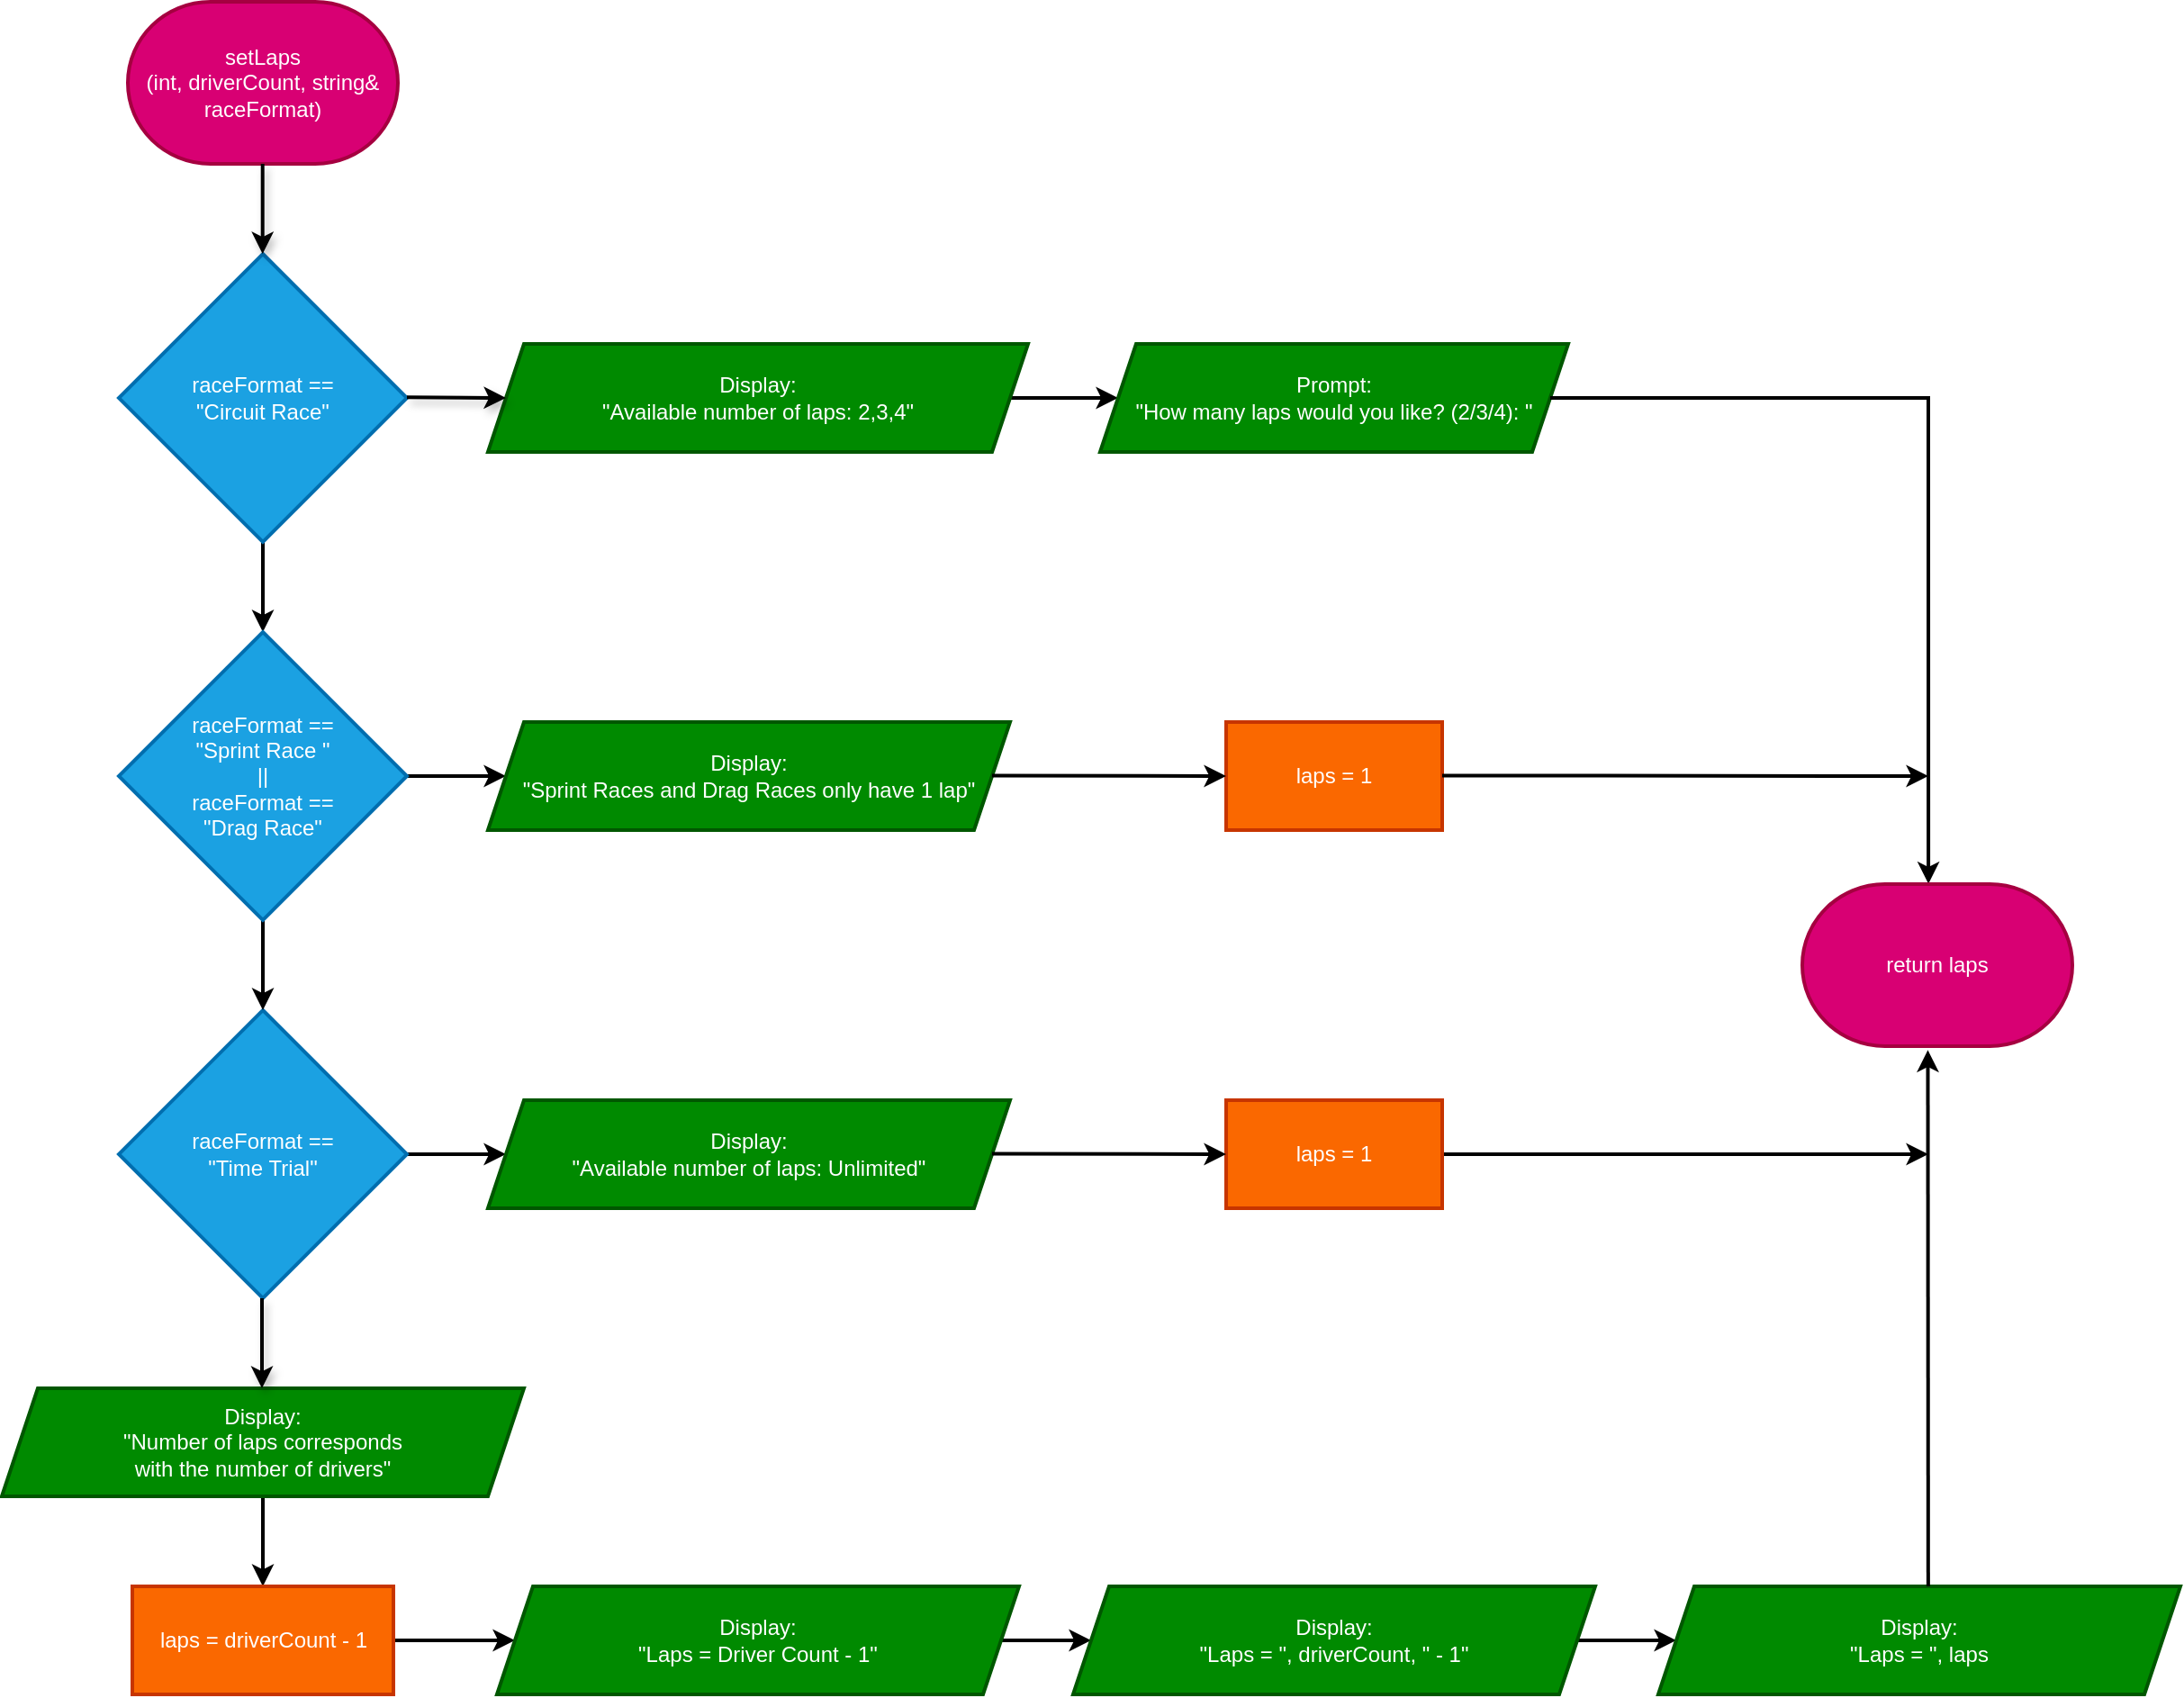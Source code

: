 <mxfile>
    <diagram id="Tx2Fddufj8c5OiNV1tLP" name="Page-1">
        <mxGraphModel dx="1773" dy="896" grid="1" gridSize="10" guides="1" tooltips="1" connect="1" arrows="1" fold="1" page="0" pageScale="1" pageWidth="827" pageHeight="1169" math="0" shadow="0">
            <root>
                <mxCell id="0"/>
                <mxCell id="1" parent="0"/>
                <mxCell id="2" value="setLaps&lt;br&gt;(int, driverCount, string&amp;amp; raceFormat)" style="strokeWidth=2;html=1;shape=mxgraph.flowchart.terminator;whiteSpace=wrap;fillColor=#d80073;fontColor=#ffffff;strokeColor=#A50040;" vertex="1" parent="1">
                    <mxGeometry x="180" y="70" width="150" height="90" as="geometry"/>
                </mxCell>
                <mxCell id="37" value="" style="edgeStyle=none;html=1;strokeWidth=2;" edge="1" parent="1" source="5" target="20">
                    <mxGeometry relative="1" as="geometry"/>
                </mxCell>
                <mxCell id="5" value="raceFormat ==&lt;br&gt;&quot;Time Trial&quot;" style="rhombus;whiteSpace=wrap;html=1;strokeWidth=2;fillColor=#1ba1e2;fontColor=#ffffff;strokeColor=#006EAF;" vertex="1" parent="1">
                    <mxGeometry x="175" y="630" width="160" height="160" as="geometry"/>
                </mxCell>
                <mxCell id="14" value="" style="edgeStyle=none;html=1;strokeWidth=2;" edge="1" parent="1" source="6" target="7">
                    <mxGeometry relative="1" as="geometry"/>
                </mxCell>
                <mxCell id="6" value="&lt;span style=&quot;&quot;&gt;&lt;font style=&quot;color: rgb(255, 255, 255);&quot;&gt;raceFormat ==&lt;br&gt;&quot;Circuit Race&quot;&lt;/font&gt;&lt;/span&gt;" style="rhombus;whiteSpace=wrap;html=1;strokeWidth=2;fillColor=#1ba1e2;fontColor=#FFFFFF;strokeColor=#006EAF;" vertex="1" parent="1">
                    <mxGeometry x="175" y="210" width="160" height="160" as="geometry"/>
                </mxCell>
                <mxCell id="15" value="" style="edgeStyle=none;html=1;strokeWidth=2;" edge="1" parent="1" source="7" target="5">
                    <mxGeometry relative="1" as="geometry"/>
                </mxCell>
                <mxCell id="17" value="" style="edgeStyle=none;html=1;strokeWidth=2;" edge="1" parent="1" source="7" target="16">
                    <mxGeometry relative="1" as="geometry"/>
                </mxCell>
                <mxCell id="7" value="raceFormat ==&lt;br&gt;&quot;Sprint Race &quot;&lt;br&gt;||&lt;br&gt;raceFormat ==&lt;br&gt;&quot;Drag Race&quot;" style="rhombus;whiteSpace=wrap;html=1;strokeWidth=2;fillColor=#1ba1e2;fontColor=#ffffff;strokeColor=#006EAF;" vertex="1" parent="1">
                    <mxGeometry x="175" y="420" width="160" height="160" as="geometry"/>
                </mxCell>
                <mxCell id="9" value="" style="edgeStyle=none;html=1;strokeWidth=2;shadow=1;textShadow=1;spacing=2;" edge="1" parent="1">
                    <mxGeometry relative="1" as="geometry">
                        <mxPoint x="254.85" y="160" as="sourcePoint"/>
                        <mxPoint x="254.85" y="210" as="targetPoint"/>
                    </mxGeometry>
                </mxCell>
                <mxCell id="48" value="" style="edgeStyle=none;html=1;strokeWidth=2;" edge="1" parent="1" source="10" target="11">
                    <mxGeometry relative="1" as="geometry"/>
                </mxCell>
                <mxCell id="10" value="Display:&lt;br&gt;&quot;Available number of laps: 2,3,4&quot;" style="shape=parallelogram;perimeter=parallelogramPerimeter;whiteSpace=wrap;html=1;fixedSize=1;strokeWidth=2;fillColor=#008a00;fontColor=#ffffff;strokeColor=#005700;" vertex="1" parent="1">
                    <mxGeometry x="380" y="260" width="300" height="60" as="geometry"/>
                </mxCell>
                <mxCell id="11" value="Prompt:&lt;br&gt;&quot;How many laps would you like? (2/3/4): &quot;" style="shape=parallelogram;perimeter=parallelogramPerimeter;whiteSpace=wrap;html=1;fixedSize=1;strokeWidth=2;fillColor=#008a00;fontColor=#ffffff;strokeColor=#005700;" vertex="1" parent="1">
                    <mxGeometry x="720" y="260" width="260" height="60" as="geometry"/>
                </mxCell>
                <mxCell id="12" value="" style="edgeStyle=none;html=1;strokeWidth=2;shadow=1;textShadow=1;spacing=2;entryX=0;entryY=0.5;entryDx=0;entryDy=0;" edge="1" parent="1" target="10">
                    <mxGeometry relative="1" as="geometry">
                        <mxPoint x="335" y="289.62" as="sourcePoint"/>
                        <mxPoint x="385" y="289.62" as="targetPoint"/>
                    </mxGeometry>
                </mxCell>
                <mxCell id="16" value="Display:&lt;br&gt;&quot;Sprint Races and Drag Races only have 1 lap&quot;" style="shape=parallelogram;perimeter=parallelogramPerimeter;whiteSpace=wrap;html=1;fixedSize=1;strokeWidth=2;fillColor=#008a00;fontColor=#ffffff;strokeColor=#005700;" vertex="1" parent="1">
                    <mxGeometry x="380" y="470" width="290" height="60" as="geometry"/>
                </mxCell>
                <mxCell id="18" value="laps = 1" style="whiteSpace=wrap;html=1;strokeWidth=2;fillColor=#fa6800;fontColor=#FFFFFF;strokeColor=#C73500;" vertex="1" parent="1">
                    <mxGeometry x="790" y="470" width="120" height="60" as="geometry"/>
                </mxCell>
                <mxCell id="20" value="Display:&lt;br&gt;&quot;Available number of laps: Unlimited&quot;" style="shape=parallelogram;perimeter=parallelogramPerimeter;whiteSpace=wrap;html=1;fixedSize=1;strokeWidth=2;fillColor=#008a00;fontColor=#ffffff;strokeColor=#005700;" vertex="1" parent="1">
                    <mxGeometry x="380" y="680" width="290" height="60" as="geometry"/>
                </mxCell>
                <mxCell id="46" value="" style="edgeStyle=none;html=1;strokeWidth=2;" edge="1" parent="1" source="22">
                    <mxGeometry relative="1" as="geometry">
                        <mxPoint x="1180" y="710" as="targetPoint"/>
                    </mxGeometry>
                </mxCell>
                <mxCell id="22" value="laps = 1" style="whiteSpace=wrap;html=1;strokeWidth=2;fillColor=#fa6800;fontColor=#FFFFFF;strokeColor=#C73500;" vertex="1" parent="1">
                    <mxGeometry x="790" y="680" width="120" height="60" as="geometry"/>
                </mxCell>
                <mxCell id="33" value="" style="edgeStyle=none;html=1;strokeWidth=2;" edge="1" parent="1" source="23" target="26">
                    <mxGeometry relative="1" as="geometry"/>
                </mxCell>
                <mxCell id="23" value="Display:&lt;br&gt;&quot;Number of laps corresponds&lt;br&gt;with the number of drivers&quot;" style="shape=parallelogram;perimeter=parallelogramPerimeter;whiteSpace=wrap;html=1;fixedSize=1;strokeWidth=2;fillColor=#008a00;fontColor=#ffffff;strokeColor=#005700;" vertex="1" parent="1">
                    <mxGeometry x="110" y="840" width="290" height="60" as="geometry"/>
                </mxCell>
                <mxCell id="24" value="" style="edgeStyle=none;html=1;strokeWidth=2;shadow=1;textShadow=1;spacing=2;" edge="1" parent="1">
                    <mxGeometry relative="1" as="geometry">
                        <mxPoint x="254.5" y="790" as="sourcePoint"/>
                        <mxPoint x="254.5" y="840" as="targetPoint"/>
                    </mxGeometry>
                </mxCell>
                <mxCell id="34" value="" style="edgeStyle=none;html=1;strokeWidth=2;" edge="1" parent="1" source="26" target="30">
                    <mxGeometry relative="1" as="geometry"/>
                </mxCell>
                <mxCell id="26" value="laps = driverCount - 1" style="whiteSpace=wrap;html=1;strokeWidth=2;fillColor=#fa6800;fontColor=#FFFFFF;strokeColor=#C73500;" vertex="1" parent="1">
                    <mxGeometry x="182.5" y="950" width="145" height="60" as="geometry"/>
                </mxCell>
                <mxCell id="35" value="" style="edgeStyle=none;html=1;strokeWidth=2;" edge="1" parent="1" source="30" target="31">
                    <mxGeometry relative="1" as="geometry"/>
                </mxCell>
                <mxCell id="30" value="Display:&lt;br&gt;&quot;Laps = Driver Count - 1&quot;" style="shape=parallelogram;perimeter=parallelogramPerimeter;whiteSpace=wrap;html=1;fixedSize=1;strokeWidth=2;fillColor=#008a00;fontColor=#ffffff;strokeColor=#005700;" vertex="1" parent="1">
                    <mxGeometry x="385" y="950" width="290" height="60" as="geometry"/>
                </mxCell>
                <mxCell id="36" value="" style="edgeStyle=none;html=1;strokeWidth=2;" edge="1" parent="1" source="31" target="32">
                    <mxGeometry relative="1" as="geometry"/>
                </mxCell>
                <mxCell id="31" value="Display:&lt;br&gt;&quot;Laps = &quot;, driverCount, &quot; - 1&quot;" style="shape=parallelogram;perimeter=parallelogramPerimeter;whiteSpace=wrap;html=1;fixedSize=1;strokeWidth=2;fillColor=#008a00;fontColor=#ffffff;strokeColor=#005700;" vertex="1" parent="1">
                    <mxGeometry x="705" y="950" width="290" height="60" as="geometry"/>
                </mxCell>
                <mxCell id="32" value="Display:&lt;br&gt;&quot;Laps = &quot;, laps" style="shape=parallelogram;perimeter=parallelogramPerimeter;whiteSpace=wrap;html=1;fixedSize=1;strokeWidth=2;fillColor=#008a00;fontColor=#ffffff;strokeColor=#005700;" vertex="1" parent="1">
                    <mxGeometry x="1030" y="950" width="290" height="60" as="geometry"/>
                </mxCell>
                <mxCell id="38" value="" style="edgeStyle=none;orthogonalLoop=1;jettySize=auto;html=1;entryX=0;entryY=0.5;entryDx=0;entryDy=0;strokeWidth=2;" edge="1" parent="1" target="18">
                    <mxGeometry width="100" relative="1" as="geometry">
                        <mxPoint x="660" y="499.8" as="sourcePoint"/>
                        <mxPoint x="760" y="499.8" as="targetPoint"/>
                        <Array as="points"/>
                    </mxGeometry>
                </mxCell>
                <mxCell id="39" value="" style="edgeStyle=none;orthogonalLoop=1;jettySize=auto;html=1;entryX=0;entryY=0.5;entryDx=0;entryDy=0;strokeWidth=2;" edge="1" parent="1" target="22">
                    <mxGeometry width="100" relative="1" as="geometry">
                        <mxPoint x="660" y="709.8" as="sourcePoint"/>
                        <mxPoint x="760" y="709.8" as="targetPoint"/>
                        <Array as="points"/>
                    </mxGeometry>
                </mxCell>
                <mxCell id="40" value="" style="edgeStyle=none;orthogonalLoop=1;jettySize=auto;html=1;exitX=0.517;exitY=0;exitDx=0;exitDy=0;exitPerimeter=0;entryX=0.465;entryY=1.024;entryDx=0;entryDy=0;entryPerimeter=0;strokeWidth=2;" edge="1" parent="1" source="32">
                    <mxGeometry width="100" relative="1" as="geometry">
                        <mxPoint x="1140" y="910" as="sourcePoint"/>
                        <mxPoint x="1179.75" y="652.16" as="targetPoint"/>
                        <Array as="points"/>
                    </mxGeometry>
                </mxCell>
                <mxCell id="42" value="" style="edgeStyle=none;orthogonalLoop=1;jettySize=auto;html=1;exitX=1;exitY=0.5;exitDx=0;exitDy=0;rounded=0;curved=0;entryX=0.467;entryY=-0.002;entryDx=0;entryDy=0;entryPerimeter=0;strokeWidth=2;" edge="1" parent="1" source="11">
                    <mxGeometry width="100" relative="1" as="geometry">
                        <mxPoint x="970" y="289.71" as="sourcePoint"/>
                        <mxPoint x="1180.05" y="559.82" as="targetPoint"/>
                        <Array as="points">
                            <mxPoint x="1180" y="290"/>
                        </Array>
                    </mxGeometry>
                </mxCell>
                <mxCell id="43" value="" style="edgeStyle=none;orthogonalLoop=1;jettySize=auto;html=1;strokeWidth=2;" edge="1" parent="1">
                    <mxGeometry width="100" relative="1" as="geometry">
                        <mxPoint x="910" y="499.71" as="sourcePoint"/>
                        <mxPoint x="1180" y="500" as="targetPoint"/>
                        <Array as="points"/>
                    </mxGeometry>
                </mxCell>
                <mxCell id="47" value="return laps" style="strokeWidth=2;html=1;shape=mxgraph.flowchart.terminator;whiteSpace=wrap;fillColor=#d80073;fontColor=#ffffff;strokeColor=#A50040;" vertex="1" parent="1">
                    <mxGeometry x="1110" y="560" width="150" height="90" as="geometry"/>
                </mxCell>
            </root>
        </mxGraphModel>
    </diagram>
</mxfile>